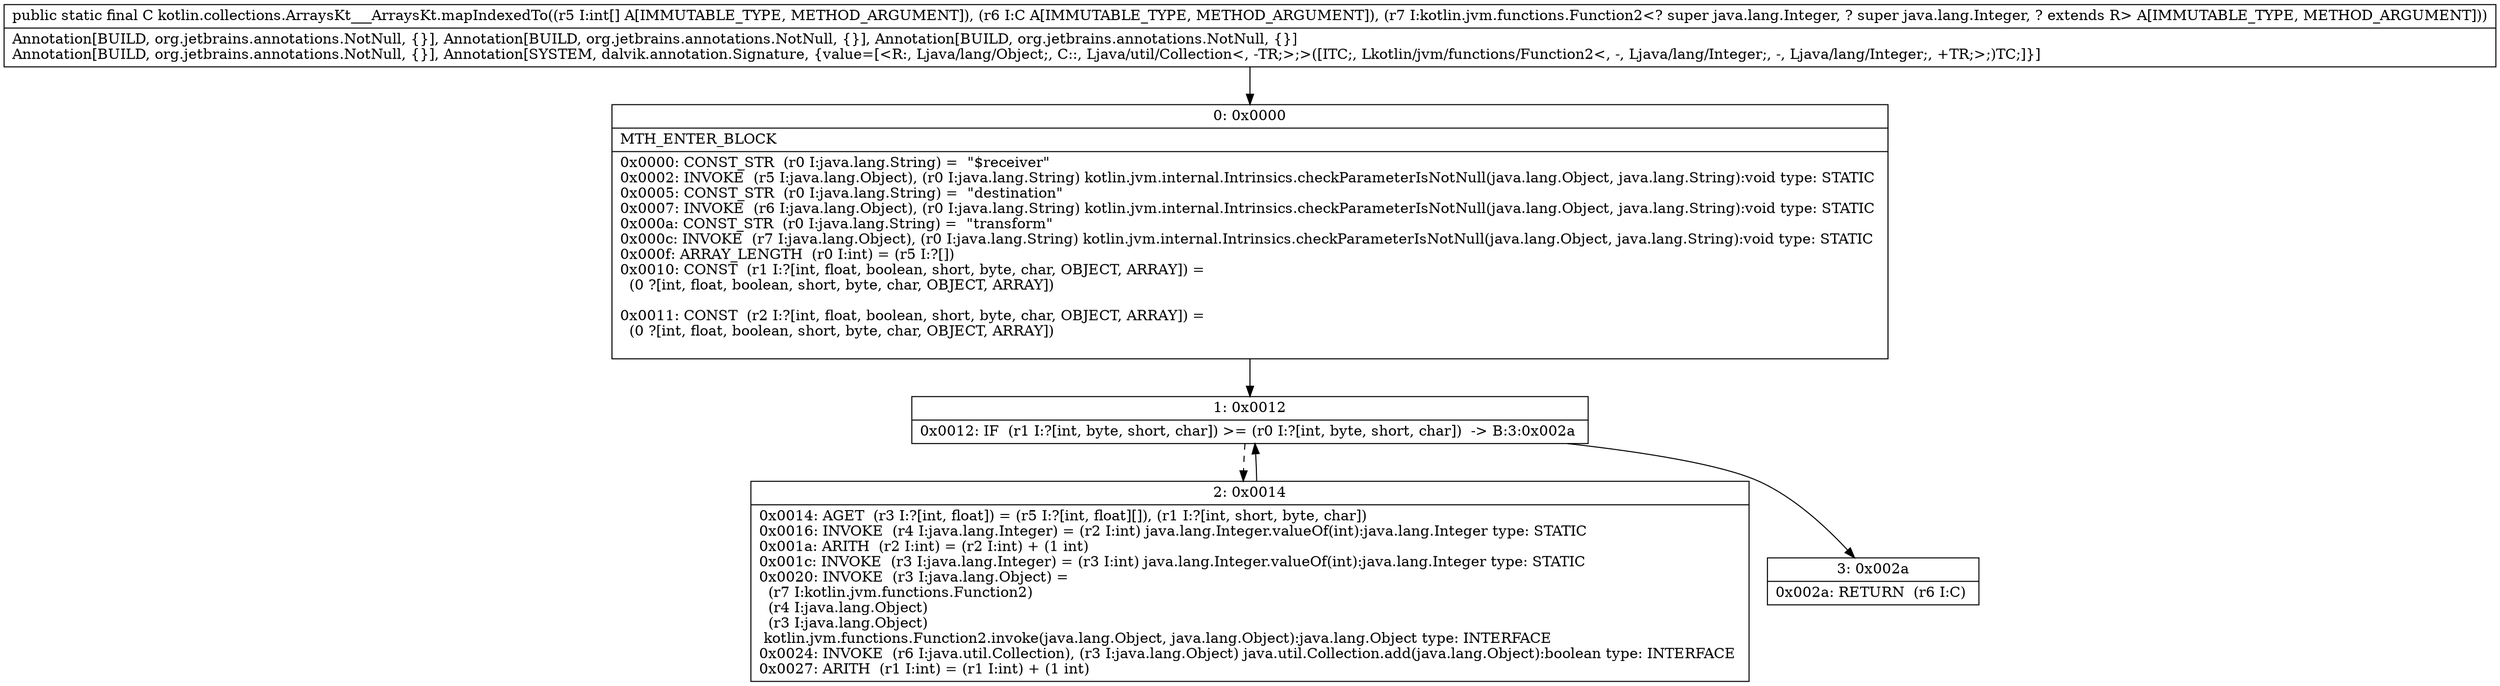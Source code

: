 digraph "CFG forkotlin.collections.ArraysKt___ArraysKt.mapIndexedTo([ILjava\/util\/Collection;Lkotlin\/jvm\/functions\/Function2;)Ljava\/util\/Collection;" {
Node_0 [shape=record,label="{0\:\ 0x0000|MTH_ENTER_BLOCK\l|0x0000: CONST_STR  (r0 I:java.lang.String) =  \"$receiver\" \l0x0002: INVOKE  (r5 I:java.lang.Object), (r0 I:java.lang.String) kotlin.jvm.internal.Intrinsics.checkParameterIsNotNull(java.lang.Object, java.lang.String):void type: STATIC \l0x0005: CONST_STR  (r0 I:java.lang.String) =  \"destination\" \l0x0007: INVOKE  (r6 I:java.lang.Object), (r0 I:java.lang.String) kotlin.jvm.internal.Intrinsics.checkParameterIsNotNull(java.lang.Object, java.lang.String):void type: STATIC \l0x000a: CONST_STR  (r0 I:java.lang.String) =  \"transform\" \l0x000c: INVOKE  (r7 I:java.lang.Object), (r0 I:java.lang.String) kotlin.jvm.internal.Intrinsics.checkParameterIsNotNull(java.lang.Object, java.lang.String):void type: STATIC \l0x000f: ARRAY_LENGTH  (r0 I:int) = (r5 I:?[]) \l0x0010: CONST  (r1 I:?[int, float, boolean, short, byte, char, OBJECT, ARRAY]) = \l  (0 ?[int, float, boolean, short, byte, char, OBJECT, ARRAY])\l \l0x0011: CONST  (r2 I:?[int, float, boolean, short, byte, char, OBJECT, ARRAY]) = \l  (0 ?[int, float, boolean, short, byte, char, OBJECT, ARRAY])\l \l}"];
Node_1 [shape=record,label="{1\:\ 0x0012|0x0012: IF  (r1 I:?[int, byte, short, char]) \>= (r0 I:?[int, byte, short, char])  \-\> B:3:0x002a \l}"];
Node_2 [shape=record,label="{2\:\ 0x0014|0x0014: AGET  (r3 I:?[int, float]) = (r5 I:?[int, float][]), (r1 I:?[int, short, byte, char]) \l0x0016: INVOKE  (r4 I:java.lang.Integer) = (r2 I:int) java.lang.Integer.valueOf(int):java.lang.Integer type: STATIC \l0x001a: ARITH  (r2 I:int) = (r2 I:int) + (1 int) \l0x001c: INVOKE  (r3 I:java.lang.Integer) = (r3 I:int) java.lang.Integer.valueOf(int):java.lang.Integer type: STATIC \l0x0020: INVOKE  (r3 I:java.lang.Object) = \l  (r7 I:kotlin.jvm.functions.Function2)\l  (r4 I:java.lang.Object)\l  (r3 I:java.lang.Object)\l kotlin.jvm.functions.Function2.invoke(java.lang.Object, java.lang.Object):java.lang.Object type: INTERFACE \l0x0024: INVOKE  (r6 I:java.util.Collection), (r3 I:java.lang.Object) java.util.Collection.add(java.lang.Object):boolean type: INTERFACE \l0x0027: ARITH  (r1 I:int) = (r1 I:int) + (1 int) \l}"];
Node_3 [shape=record,label="{3\:\ 0x002a|0x002a: RETURN  (r6 I:C) \l}"];
MethodNode[shape=record,label="{public static final C kotlin.collections.ArraysKt___ArraysKt.mapIndexedTo((r5 I:int[] A[IMMUTABLE_TYPE, METHOD_ARGUMENT]), (r6 I:C A[IMMUTABLE_TYPE, METHOD_ARGUMENT]), (r7 I:kotlin.jvm.functions.Function2\<? super java.lang.Integer, ? super java.lang.Integer, ? extends R\> A[IMMUTABLE_TYPE, METHOD_ARGUMENT]))  | Annotation[BUILD, org.jetbrains.annotations.NotNull, \{\}], Annotation[BUILD, org.jetbrains.annotations.NotNull, \{\}], Annotation[BUILD, org.jetbrains.annotations.NotNull, \{\}]\lAnnotation[BUILD, org.jetbrains.annotations.NotNull, \{\}], Annotation[SYSTEM, dalvik.annotation.Signature, \{value=[\<R:, Ljava\/lang\/Object;, C::, Ljava\/util\/Collection\<, \-TR;\>;\>([ITC;, Lkotlin\/jvm\/functions\/Function2\<, \-, Ljava\/lang\/Integer;, \-, Ljava\/lang\/Integer;, +TR;\>;)TC;]\}]\l}"];
MethodNode -> Node_0;
Node_0 -> Node_1;
Node_1 -> Node_2[style=dashed];
Node_1 -> Node_3;
Node_2 -> Node_1;
}

